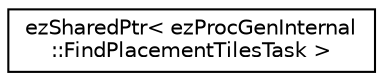 digraph "Graphical Class Hierarchy"
{
 // LATEX_PDF_SIZE
  edge [fontname="Helvetica",fontsize="10",labelfontname="Helvetica",labelfontsize="10"];
  node [fontname="Helvetica",fontsize="10",shape=record];
  rankdir="LR";
  Node0 [label="ezSharedPtr\< ezProcGenInternal\l::FindPlacementTilesTask \>",height=0.2,width=0.4,color="black", fillcolor="white", style="filled",URL="$de/dc1/classez_shared_ptr.htm",tooltip=" "];
}
